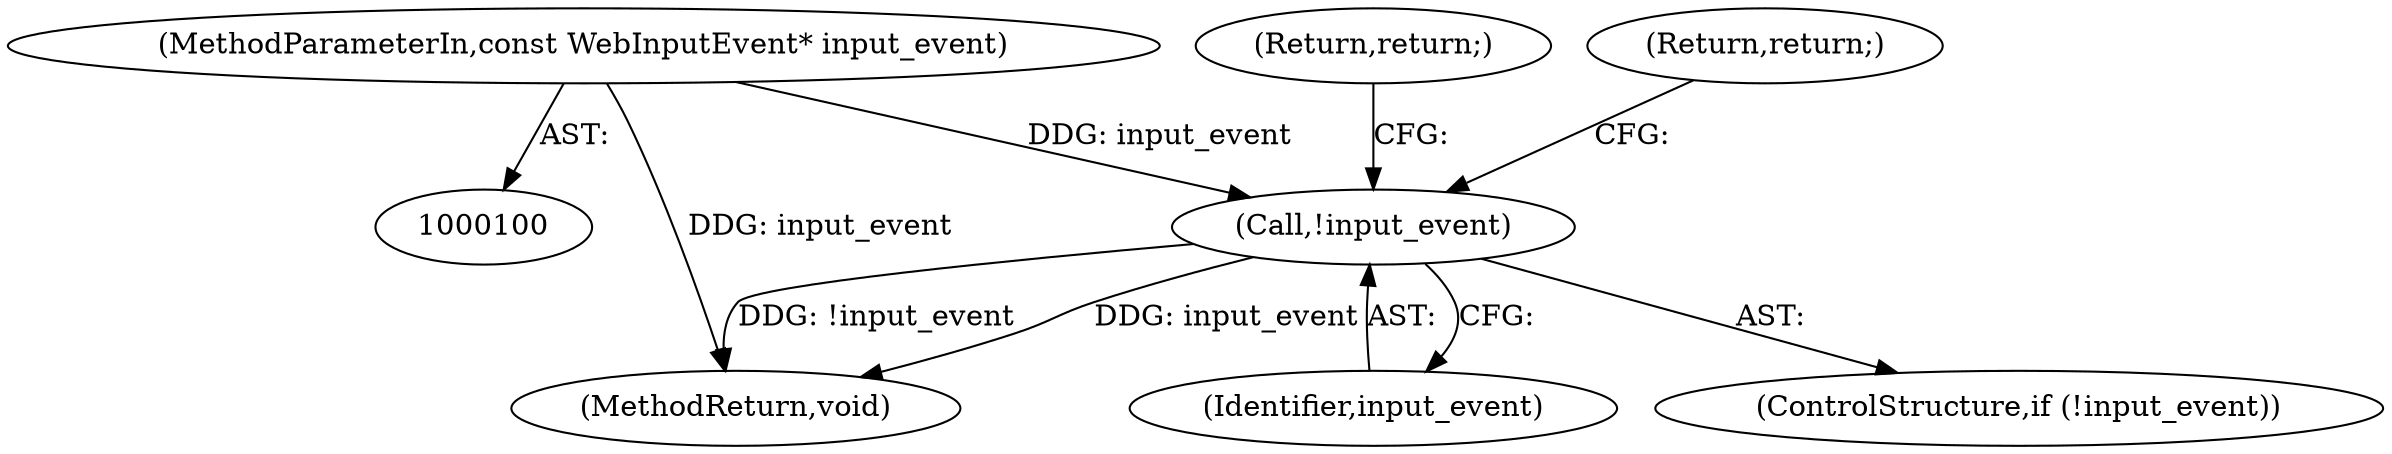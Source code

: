 digraph "0_Chrome_4379a7fcff8190aa7ba72307b398161c32102c52_2@pointer" {
"1000105" [label="(Call,!input_event)"];
"1000101" [label="(MethodParameterIn,const WebInputEvent* input_event)"];
"1000110" [label="(Return,return;)"];
"1000106" [label="(Identifier,input_event)"];
"1000204" [label="(MethodReturn,void)"];
"1000101" [label="(MethodParameterIn,const WebInputEvent* input_event)"];
"1000105" [label="(Call,!input_event)"];
"1000107" [label="(Return,return;)"];
"1000104" [label="(ControlStructure,if (!input_event))"];
"1000105" -> "1000104"  [label="AST: "];
"1000105" -> "1000106"  [label="CFG: "];
"1000106" -> "1000105"  [label="AST: "];
"1000107" -> "1000105"  [label="CFG: "];
"1000110" -> "1000105"  [label="CFG: "];
"1000105" -> "1000204"  [label="DDG: !input_event"];
"1000105" -> "1000204"  [label="DDG: input_event"];
"1000101" -> "1000105"  [label="DDG: input_event"];
"1000101" -> "1000100"  [label="AST: "];
"1000101" -> "1000204"  [label="DDG: input_event"];
}
